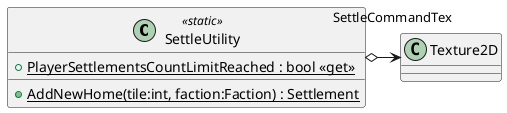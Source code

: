 @startuml
class SettleUtility <<static>> {
    + {static} PlayerSettlementsCountLimitReached : bool <<get>>
    + {static} AddNewHome(tile:int, faction:Faction) : Settlement
}
SettleUtility o-> "SettleCommandTex" Texture2D
@enduml
